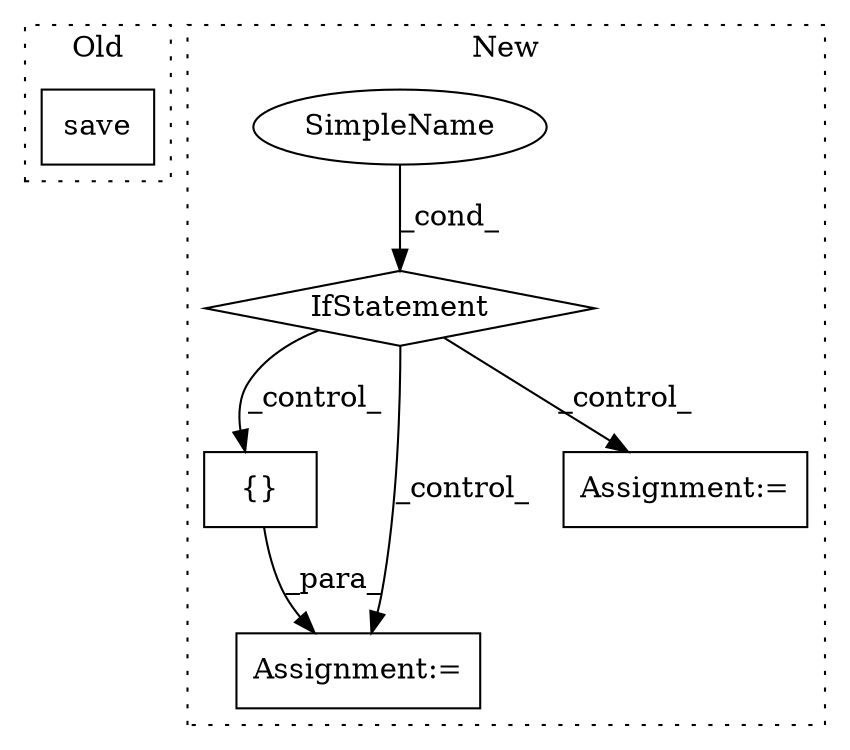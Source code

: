 digraph G {
subgraph cluster0 {
1 [label="save" a="32" s="452,469" l="5,1" shape="box"];
label = "Old";
style="dotted";
}
subgraph cluster1 {
2 [label="{}" a="4" s="1007,1018" l="1,1" shape="box"];
3 [label="Assignment:=" a="7" s="997" l="1" shape="box"];
4 [label="SimpleName" a="42" s="" l="" shape="ellipse"];
5 [label="IfStatement" a="25" s="458,484" l="4,2" shape="diamond"];
6 [label="Assignment:=" a="7" s="773" l="1" shape="box"];
label = "New";
style="dotted";
}
2 -> 3 [label="_para_"];
4 -> 5 [label="_cond_"];
5 -> 3 [label="_control_"];
5 -> 6 [label="_control_"];
5 -> 2 [label="_control_"];
}
